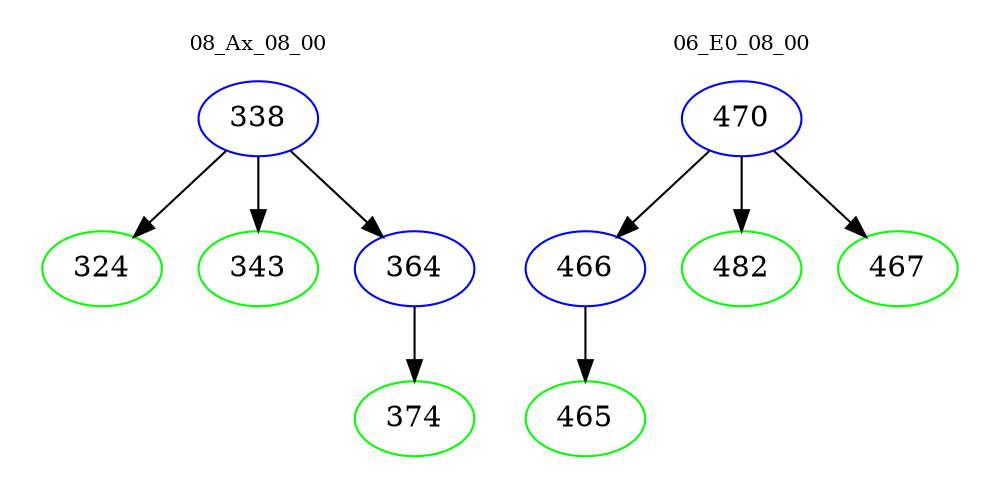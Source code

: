 digraph{
subgraph cluster_0 {
color = white
label = "08_Ax_08_00";
fontsize=10;
T0_338 [label="338", color="blue"]
T0_338 -> T0_324 [color="black"]
T0_324 [label="324", color="green"]
T0_338 -> T0_343 [color="black"]
T0_343 [label="343", color="green"]
T0_338 -> T0_364 [color="black"]
T0_364 [label="364", color="blue"]
T0_364 -> T0_374 [color="black"]
T0_374 [label="374", color="green"]
}
subgraph cluster_1 {
color = white
label = "06_E0_08_00";
fontsize=10;
T1_470 [label="470", color="blue"]
T1_470 -> T1_466 [color="black"]
T1_466 [label="466", color="blue"]
T1_466 -> T1_465 [color="black"]
T1_465 [label="465", color="green"]
T1_470 -> T1_482 [color="black"]
T1_482 [label="482", color="green"]
T1_470 -> T1_467 [color="black"]
T1_467 [label="467", color="green"]
}
}
